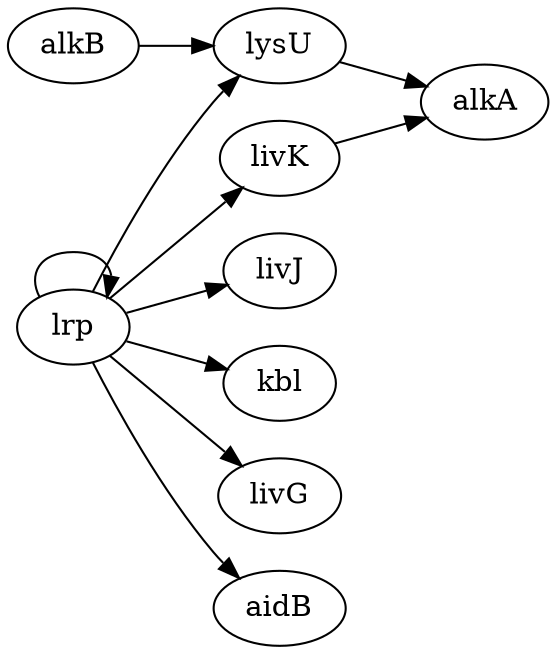 digraph "Ecoli-1-v2" {
	rankdir=LR;
	"alkB";
	"alkA";
	"livK";
	"livJ";
	"lysU";
	"kbl";
	"livG";
	"aidB";
	"lrp";
	"lrp" -> "kbl" [value="+"];
	"lrp" -> "lysU" [value="-"];
	"lrp" -> "livJ" [value="-"];
	"lrp" -> "lrp" [value="-"];
	"lrp" -> "livG" [value="-"];
	"lrp" -> "aidB" [value="-"];
	"lrp" -> "livK" [value="-"];
	"alkB" -> "lysU" [value="?"];
	"livK" -> "alkA" [value="?"];
	"lysU" -> "alkA" [value="?"];
}